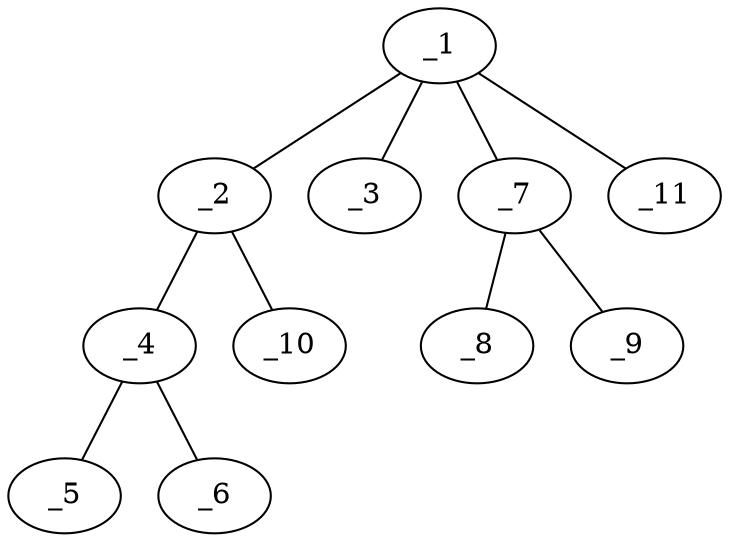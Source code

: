 graph molid692599 {
	_1	 [charge=0,
		chem=1,
		symbol="C  ",
		x="3.7321",
		y=0];
	_2	 [charge=0,
		chem=1,
		symbol="C  ",
		x="4.5981",
		y="0.5"];
	_1 -- _2	 [valence=1];
	_3	 [charge=0,
		chem=1,
		symbol="C  ",
		x="4.2321",
		y="-0.866"];
	_1 -- _3	 [valence=1];
	_7	 [charge=0,
		chem=1,
		symbol="C  ",
		x="2.866",
		y="-0.5"];
	_1 -- _7	 [valence=1];
	_11	 [charge=0,
		chem=2,
		symbol="O  ",
		x="3.2321",
		y="0.866"];
	_1 -- _11	 [valence=1];
	_4	 [charge=0,
		chem=1,
		symbol="C  ",
		x="5.4641",
		y=0];
	_2 -- _4	 [valence=1];
	_10	 [charge=0,
		chem=1,
		symbol="C  ",
		x="4.5981",
		y="1.5"];
	_2 -- _10	 [valence=1];
	_5	 [charge=0,
		chem=2,
		symbol="O  ",
		x="6.3301",
		y="0.5"];
	_4 -- _5	 [valence=2];
	_6	 [charge=0,
		chem=2,
		symbol="O  ",
		x="5.4641",
		y="-1"];
	_4 -- _6	 [valence=1];
	_8	 [charge=0,
		chem=2,
		symbol="O  ",
		x=2,
		y=0];
	_7 -- _8	 [valence=2];
	_9	 [charge=0,
		chem=2,
		symbol="O  ",
		x="2.866",
		y="-1.5"];
	_7 -- _9	 [valence=1];
}
